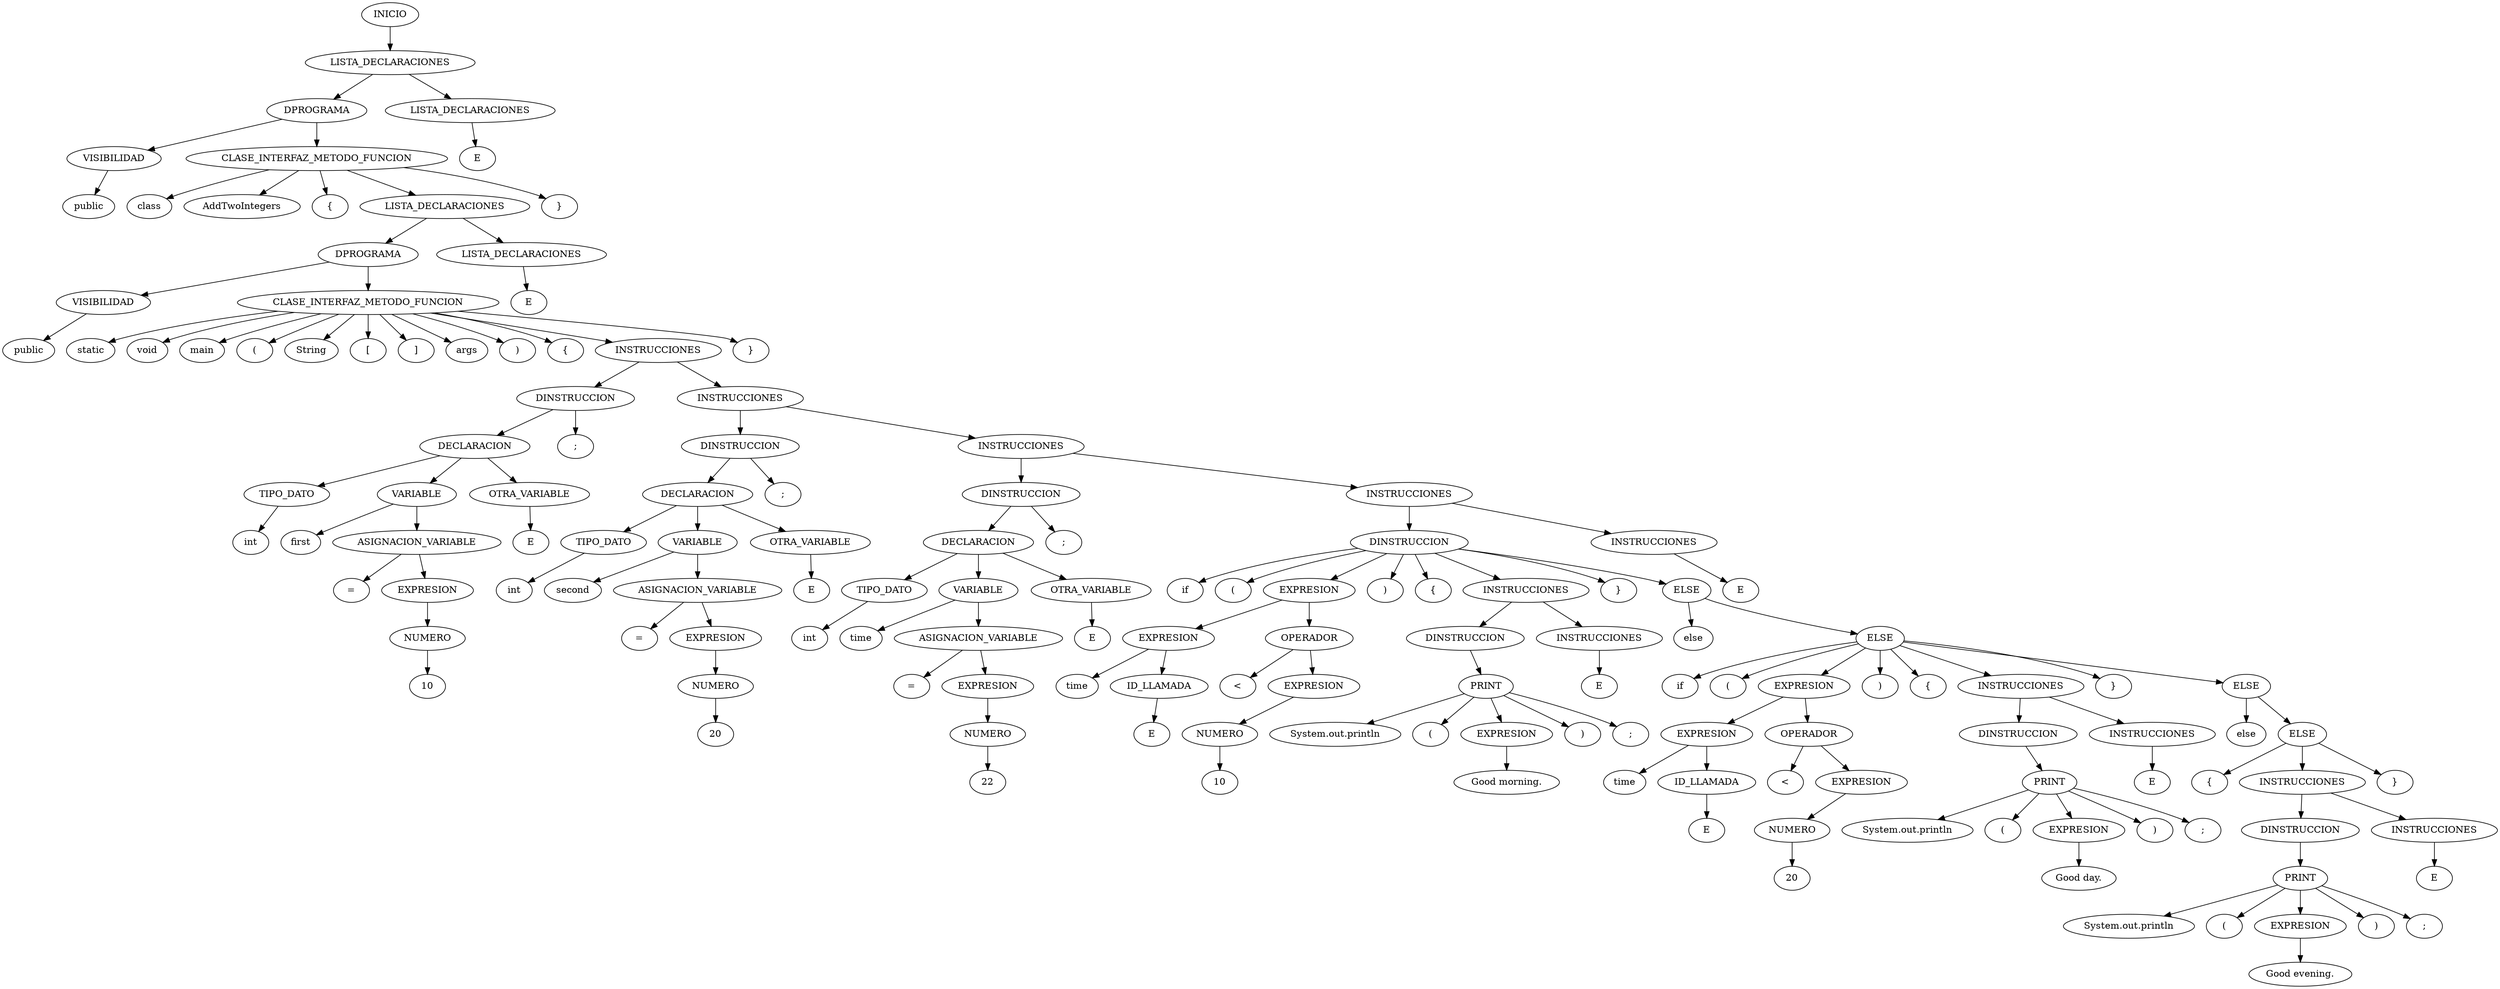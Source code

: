 digraph G {1 [label= "INICIO" shape="oval"];
1->2;
2 [label= "LISTA_DECLARACIONES" shape="oval"];
2->3;
3 [label= "DPROGRAMA" shape="oval"];
3->4;
4 [label= "VISIBILIDAD" shape="oval"];
4->5;
5 [label= "public" shape="oval"];
3->6;
6 [label= "CLASE_INTERFAZ_METODO_FUNCION" shape="oval"];
6->7;
7 [label= "class" shape="oval"];
6->8;
8 [label= "AddTwoIntegers" shape="oval"];
6->9;
9 [label= "{" shape="oval"];
6->10;
10 [label= "LISTA_DECLARACIONES" shape="oval"];
10->11;
11 [label= "DPROGRAMA" shape="oval"];
11->12;
12 [label= "VISIBILIDAD" shape="oval"];
12->13;
13 [label= "public" shape="oval"];
11->14;
14 [label= "CLASE_INTERFAZ_METODO_FUNCION" shape="oval"];
14->15;
15 [label= "static" shape="oval"];
14->16;
16 [label= "void" shape="oval"];
14->17;
17 [label= "main" shape="oval"];
14->18;
18 [label= "(" shape="oval"];
14->19;
19 [label= "String" shape="oval"];
14->20;
20 [label= "[" shape="oval"];
14->21;
21 [label= "]" shape="oval"];
14->22;
22 [label= "args" shape="oval"];
14->23;
23 [label= ")" shape="oval"];
14->24;
24 [label= "{" shape="oval"];
14->25;
25 [label= "INSTRUCCIONES" shape="oval"];
25->26;
26 [label= "DINSTRUCCION" shape="oval"];
26->27;
27 [label= "DECLARACION" shape="oval"];
27->28;
28 [label= "TIPO_DATO" shape="oval"];
28->29;
29 [label= "int" shape="oval"];
27->30;
30 [label= "VARIABLE" shape="oval"];
30->31;
31 [label= "first" shape="oval"];
30->32;
32 [label= "ASIGNACION_VARIABLE" shape="oval"];
32->33;
33 [label= "=" shape="oval"];
32->34;
34 [label= "EXPRESION" shape="oval"];
34->35;
35 [label= "NUMERO" shape="oval"];
35->36;
36 [label= "10" shape="oval"];
27->37;
37 [label= "OTRA_VARIABLE" shape="oval"];
37->38;
38 [label= "E" shape="oval"];
26->39;
39 [label= ";" shape="oval"];
25->40;
40 [label= "INSTRUCCIONES" shape="oval"];
40->41;
41 [label= "DINSTRUCCION" shape="oval"];
41->42;
42 [label= "DECLARACION" shape="oval"];
42->43;
43 [label= "TIPO_DATO" shape="oval"];
43->44;
44 [label= "int" shape="oval"];
42->45;
45 [label= "VARIABLE" shape="oval"];
45->46;
46 [label= "second" shape="oval"];
45->47;
47 [label= "ASIGNACION_VARIABLE" shape="oval"];
47->48;
48 [label= "=" shape="oval"];
47->49;
49 [label= "EXPRESION" shape="oval"];
49->50;
50 [label= "NUMERO" shape="oval"];
50->51;
51 [label= "20" shape="oval"];
42->52;
52 [label= "OTRA_VARIABLE" shape="oval"];
52->53;
53 [label= "E" shape="oval"];
41->54;
54 [label= ";" shape="oval"];
40->55;
55 [label= "INSTRUCCIONES" shape="oval"];
55->56;
56 [label= "DINSTRUCCION" shape="oval"];
56->57;
57 [label= "DECLARACION" shape="oval"];
57->58;
58 [label= "TIPO_DATO" shape="oval"];
58->59;
59 [label= "int" shape="oval"];
57->60;
60 [label= "VARIABLE" shape="oval"];
60->61;
61 [label= "time" shape="oval"];
60->62;
62 [label= "ASIGNACION_VARIABLE" shape="oval"];
62->63;
63 [label= "=" shape="oval"];
62->64;
64 [label= "EXPRESION" shape="oval"];
64->65;
65 [label= "NUMERO" shape="oval"];
65->66;
66 [label= "22" shape="oval"];
57->67;
67 [label= "OTRA_VARIABLE" shape="oval"];
67->68;
68 [label= "E" shape="oval"];
56->69;
69 [label= ";" shape="oval"];
55->70;
70 [label= "INSTRUCCIONES" shape="oval"];
70->71;
71 [label= "DINSTRUCCION" shape="oval"];
71->72;
72 [label= "if" shape="oval"];
71->73;
73 [label= "(" shape="oval"];
71->74;
74 [label= "EXPRESION" shape="oval"];
74->75;
75 [label= "EXPRESION" shape="oval"];
75->76;
76 [label= "time" shape="oval"];
75->77;
77 [label= "ID_LLAMADA" shape="oval"];
77->78;
78 [label= "E" shape="oval"];
74->79;
79 [label= "OPERADOR" shape="oval"];
79->80;
80 [label= "<" shape="oval"];
79->81;
81 [label= "EXPRESION" shape="oval"];
81->82;
82 [label= "NUMERO" shape="oval"];
82->83;
83 [label= "10" shape="oval"];
71->84;
84 [label= ")" shape="oval"];
71->85;
85 [label= "{" shape="oval"];
71->86;
86 [label= "INSTRUCCIONES" shape="oval"];
86->87;
87 [label= "DINSTRUCCION" shape="oval"];
87->88;
88 [label= "PRINT" shape="oval"];
88->89;
89 [label= "System.out.println" shape="oval"];
88->90;
90 [label= "(" shape="oval"];
88->91;
91 [label= "EXPRESION" shape="oval"];
91->92;
92 [label= "Good morning." shape="oval"];
88->93;
93 [label= ")" shape="oval"];
88->94;
94 [label= ";" shape="oval"];
86->95;
95 [label= "INSTRUCCIONES" shape="oval"];
95->96;
96 [label= "E" shape="oval"];
71->97;
97 [label= "}" shape="oval"];
71->98;
98 [label= "ELSE" shape="oval"];
98->99;
99 [label= "else" shape="oval"];
98->100;
100 [label= "ELSE" shape="oval"];
100->101;
101 [label= "if" shape="oval"];
100->102;
102 [label= "(" shape="oval"];
100->103;
103 [label= "EXPRESION" shape="oval"];
103->104;
104 [label= "EXPRESION" shape="oval"];
104->105;
105 [label= "time" shape="oval"];
104->106;
106 [label= "ID_LLAMADA" shape="oval"];
106->107;
107 [label= "E" shape="oval"];
103->108;
108 [label= "OPERADOR" shape="oval"];
108->109;
109 [label= "<" shape="oval"];
108->110;
110 [label= "EXPRESION" shape="oval"];
110->111;
111 [label= "NUMERO" shape="oval"];
111->112;
112 [label= "20" shape="oval"];
100->113;
113 [label= ")" shape="oval"];
100->114;
114 [label= "{" shape="oval"];
100->115;
115 [label= "INSTRUCCIONES" shape="oval"];
115->116;
116 [label= "DINSTRUCCION" shape="oval"];
116->117;
117 [label= "PRINT" shape="oval"];
117->118;
118 [label= "System.out.println" shape="oval"];
117->119;
119 [label= "(" shape="oval"];
117->120;
120 [label= "EXPRESION" shape="oval"];
120->121;
121 [label= "Good day." shape="oval"];
117->122;
122 [label= ")" shape="oval"];
117->123;
123 [label= ";" shape="oval"];
115->124;
124 [label= "INSTRUCCIONES" shape="oval"];
124->125;
125 [label= "E" shape="oval"];
100->126;
126 [label= "}" shape="oval"];
100->127;
127 [label= "ELSE" shape="oval"];
127->128;
128 [label= "else" shape="oval"];
127->129;
129 [label= "ELSE" shape="oval"];
129->130;
130 [label= "{" shape="oval"];
129->131;
131 [label= "INSTRUCCIONES" shape="oval"];
131->132;
132 [label= "DINSTRUCCION" shape="oval"];
132->133;
133 [label= "PRINT" shape="oval"];
133->134;
134 [label= "System.out.println" shape="oval"];
133->135;
135 [label= "(" shape="oval"];
133->136;
136 [label= "EXPRESION" shape="oval"];
136->137;
137 [label= "Good evening." shape="oval"];
133->138;
138 [label= ")" shape="oval"];
133->139;
139 [label= ";" shape="oval"];
131->140;
140 [label= "INSTRUCCIONES" shape="oval"];
140->141;
141 [label= "E" shape="oval"];
129->142;
142 [label= "}" shape="oval"];
70->143;
143 [label= "INSTRUCCIONES" shape="oval"];
143->144;
144 [label= "E" shape="oval"];
14->145;
145 [label= "}" shape="oval"];
10->146;
146 [label= "LISTA_DECLARACIONES" shape="oval"];
146->147;
147 [label= "E" shape="oval"];
6->148;
148 [label= "}" shape="oval"];
2->149;
149 [label= "LISTA_DECLARACIONES" shape="oval"];
149->150;
150 [label= "E" shape="oval"];
}